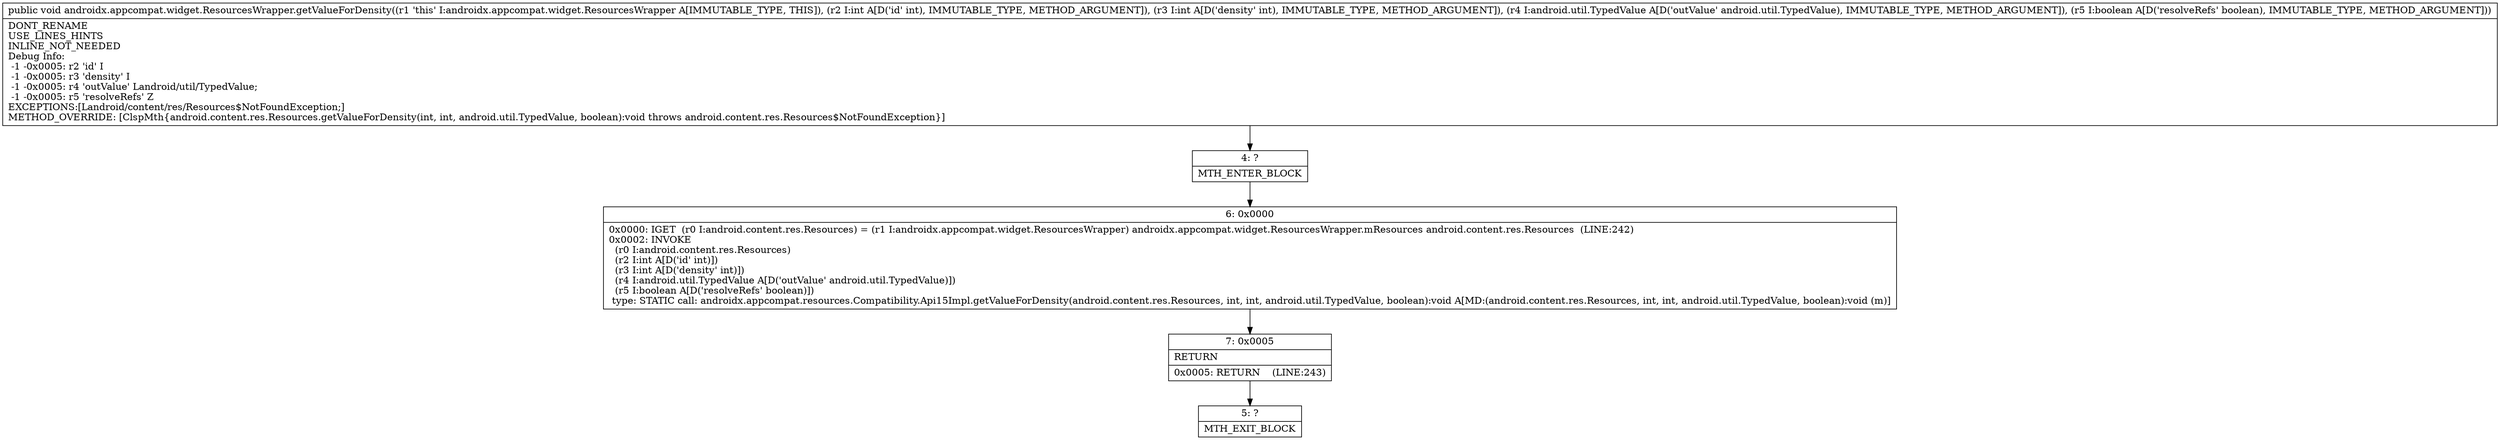 digraph "CFG forandroidx.appcompat.widget.ResourcesWrapper.getValueForDensity(IILandroid\/util\/TypedValue;Z)V" {
Node_4 [shape=record,label="{4\:\ ?|MTH_ENTER_BLOCK\l}"];
Node_6 [shape=record,label="{6\:\ 0x0000|0x0000: IGET  (r0 I:android.content.res.Resources) = (r1 I:androidx.appcompat.widget.ResourcesWrapper) androidx.appcompat.widget.ResourcesWrapper.mResources android.content.res.Resources  (LINE:242)\l0x0002: INVOKE  \l  (r0 I:android.content.res.Resources)\l  (r2 I:int A[D('id' int)])\l  (r3 I:int A[D('density' int)])\l  (r4 I:android.util.TypedValue A[D('outValue' android.util.TypedValue)])\l  (r5 I:boolean A[D('resolveRefs' boolean)])\l type: STATIC call: androidx.appcompat.resources.Compatibility.Api15Impl.getValueForDensity(android.content.res.Resources, int, int, android.util.TypedValue, boolean):void A[MD:(android.content.res.Resources, int, int, android.util.TypedValue, boolean):void (m)]\l}"];
Node_7 [shape=record,label="{7\:\ 0x0005|RETURN\l|0x0005: RETURN    (LINE:243)\l}"];
Node_5 [shape=record,label="{5\:\ ?|MTH_EXIT_BLOCK\l}"];
MethodNode[shape=record,label="{public void androidx.appcompat.widget.ResourcesWrapper.getValueForDensity((r1 'this' I:androidx.appcompat.widget.ResourcesWrapper A[IMMUTABLE_TYPE, THIS]), (r2 I:int A[D('id' int), IMMUTABLE_TYPE, METHOD_ARGUMENT]), (r3 I:int A[D('density' int), IMMUTABLE_TYPE, METHOD_ARGUMENT]), (r4 I:android.util.TypedValue A[D('outValue' android.util.TypedValue), IMMUTABLE_TYPE, METHOD_ARGUMENT]), (r5 I:boolean A[D('resolveRefs' boolean), IMMUTABLE_TYPE, METHOD_ARGUMENT]))  | DONT_RENAME\lUSE_LINES_HINTS\lINLINE_NOT_NEEDED\lDebug Info:\l  \-1 \-0x0005: r2 'id' I\l  \-1 \-0x0005: r3 'density' I\l  \-1 \-0x0005: r4 'outValue' Landroid\/util\/TypedValue;\l  \-1 \-0x0005: r5 'resolveRefs' Z\lEXCEPTIONS:[Landroid\/content\/res\/Resources$NotFoundException;]\lMETHOD_OVERRIDE: [ClspMth\{android.content.res.Resources.getValueForDensity(int, int, android.util.TypedValue, boolean):void throws android.content.res.Resources$NotFoundException\}]\l}"];
MethodNode -> Node_4;Node_4 -> Node_6;
Node_6 -> Node_7;
Node_7 -> Node_5;
}

